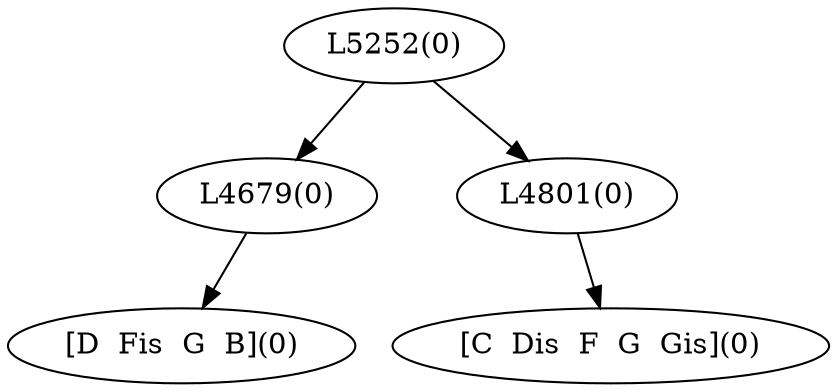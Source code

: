 digraph sample{
"L4679(0)"->"[D  Fis  G  B](0)"
"L4801(0)"->"[C  Dis  F  G  Gis](0)"
"L5252(0)"->"L4679(0)"
"L5252(0)"->"L4801(0)"
{rank = min; "L5252(0)"}
{rank = same; "L4679(0)"; "L4801(0)";}
{rank = max; "[C  Dis  F  G  Gis](0)"; "[D  Fis  G  B](0)";}
}